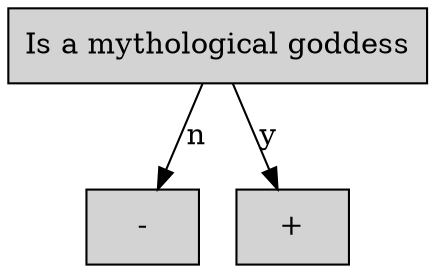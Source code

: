 digraph Tree{
 graph [compound=true];
n0 [shape=box, style="filled", label="Is a mythological goddess"];
n0 -> n1 [label="n"];
n1 [shape=box, style="filled", label="-
"];
n0 -> n2 [label="y"];
n2 [shape=box, style="filled", label="+
"];
}